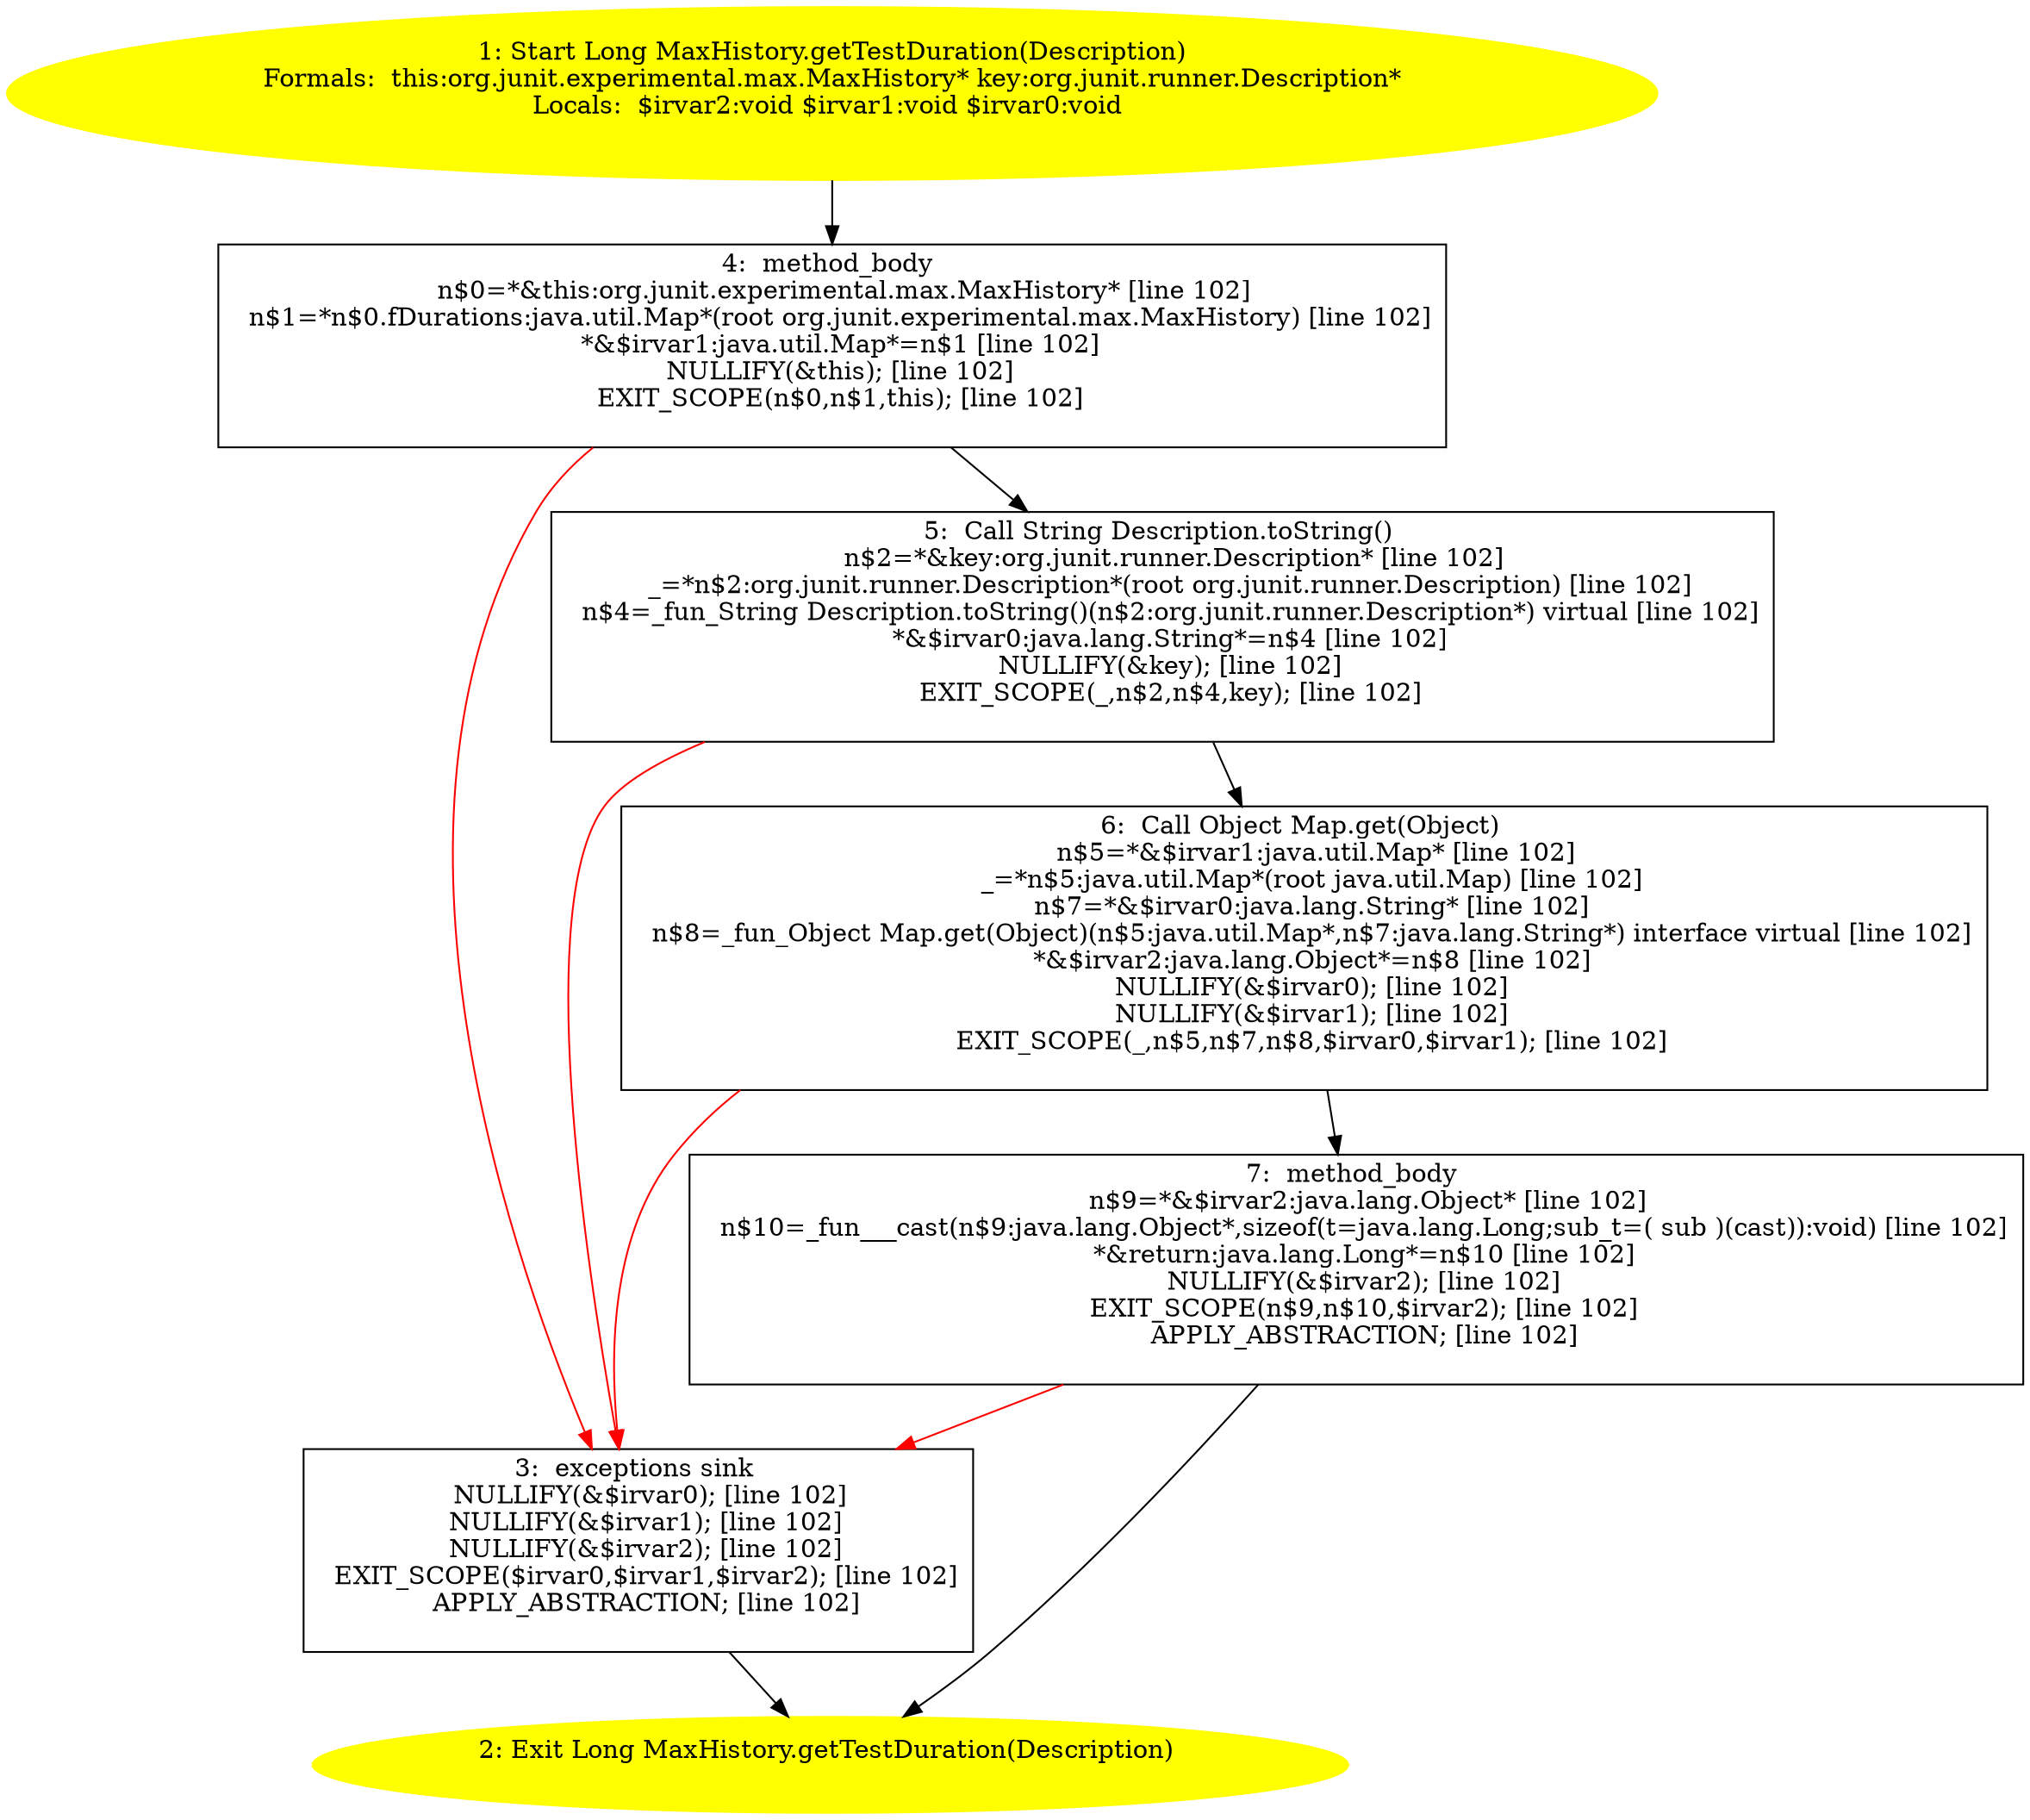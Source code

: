 /* @generated */
digraph cfg {
"org.junit.experimental.max.MaxHistory.getTestDuration(org.junit.runner.Description):java.lang.Long.17efd7f8d64679443590d4d9d3a0f241_1" [label="1: Start Long MaxHistory.getTestDuration(Description)\nFormals:  this:org.junit.experimental.max.MaxHistory* key:org.junit.runner.Description*\nLocals:  $irvar2:void $irvar1:void $irvar0:void \n  " color=yellow style=filled]
	

	 "org.junit.experimental.max.MaxHistory.getTestDuration(org.junit.runner.Description):java.lang.Long.17efd7f8d64679443590d4d9d3a0f241_1" -> "org.junit.experimental.max.MaxHistory.getTestDuration(org.junit.runner.Description):java.lang.Long.17efd7f8d64679443590d4d9d3a0f241_4" ;
"org.junit.experimental.max.MaxHistory.getTestDuration(org.junit.runner.Description):java.lang.Long.17efd7f8d64679443590d4d9d3a0f241_2" [label="2: Exit Long MaxHistory.getTestDuration(Description) \n  " color=yellow style=filled]
	

"org.junit.experimental.max.MaxHistory.getTestDuration(org.junit.runner.Description):java.lang.Long.17efd7f8d64679443590d4d9d3a0f241_3" [label="3:  exceptions sink \n   NULLIFY(&$irvar0); [line 102]\n  NULLIFY(&$irvar1); [line 102]\n  NULLIFY(&$irvar2); [line 102]\n  EXIT_SCOPE($irvar0,$irvar1,$irvar2); [line 102]\n  APPLY_ABSTRACTION; [line 102]\n " shape="box"]
	

	 "org.junit.experimental.max.MaxHistory.getTestDuration(org.junit.runner.Description):java.lang.Long.17efd7f8d64679443590d4d9d3a0f241_3" -> "org.junit.experimental.max.MaxHistory.getTestDuration(org.junit.runner.Description):java.lang.Long.17efd7f8d64679443590d4d9d3a0f241_2" ;
"org.junit.experimental.max.MaxHistory.getTestDuration(org.junit.runner.Description):java.lang.Long.17efd7f8d64679443590d4d9d3a0f241_4" [label="4:  method_body \n   n$0=*&this:org.junit.experimental.max.MaxHistory* [line 102]\n  n$1=*n$0.fDurations:java.util.Map*(root org.junit.experimental.max.MaxHistory) [line 102]\n  *&$irvar1:java.util.Map*=n$1 [line 102]\n  NULLIFY(&this); [line 102]\n  EXIT_SCOPE(n$0,n$1,this); [line 102]\n " shape="box"]
	

	 "org.junit.experimental.max.MaxHistory.getTestDuration(org.junit.runner.Description):java.lang.Long.17efd7f8d64679443590d4d9d3a0f241_4" -> "org.junit.experimental.max.MaxHistory.getTestDuration(org.junit.runner.Description):java.lang.Long.17efd7f8d64679443590d4d9d3a0f241_5" ;
	 "org.junit.experimental.max.MaxHistory.getTestDuration(org.junit.runner.Description):java.lang.Long.17efd7f8d64679443590d4d9d3a0f241_4" -> "org.junit.experimental.max.MaxHistory.getTestDuration(org.junit.runner.Description):java.lang.Long.17efd7f8d64679443590d4d9d3a0f241_3" [color="red" ];
"org.junit.experimental.max.MaxHistory.getTestDuration(org.junit.runner.Description):java.lang.Long.17efd7f8d64679443590d4d9d3a0f241_5" [label="5:  Call String Description.toString() \n   n$2=*&key:org.junit.runner.Description* [line 102]\n  _=*n$2:org.junit.runner.Description*(root org.junit.runner.Description) [line 102]\n  n$4=_fun_String Description.toString()(n$2:org.junit.runner.Description*) virtual [line 102]\n  *&$irvar0:java.lang.String*=n$4 [line 102]\n  NULLIFY(&key); [line 102]\n  EXIT_SCOPE(_,n$2,n$4,key); [line 102]\n " shape="box"]
	

	 "org.junit.experimental.max.MaxHistory.getTestDuration(org.junit.runner.Description):java.lang.Long.17efd7f8d64679443590d4d9d3a0f241_5" -> "org.junit.experimental.max.MaxHistory.getTestDuration(org.junit.runner.Description):java.lang.Long.17efd7f8d64679443590d4d9d3a0f241_6" ;
	 "org.junit.experimental.max.MaxHistory.getTestDuration(org.junit.runner.Description):java.lang.Long.17efd7f8d64679443590d4d9d3a0f241_5" -> "org.junit.experimental.max.MaxHistory.getTestDuration(org.junit.runner.Description):java.lang.Long.17efd7f8d64679443590d4d9d3a0f241_3" [color="red" ];
"org.junit.experimental.max.MaxHistory.getTestDuration(org.junit.runner.Description):java.lang.Long.17efd7f8d64679443590d4d9d3a0f241_6" [label="6:  Call Object Map.get(Object) \n   n$5=*&$irvar1:java.util.Map* [line 102]\n  _=*n$5:java.util.Map*(root java.util.Map) [line 102]\n  n$7=*&$irvar0:java.lang.String* [line 102]\n  n$8=_fun_Object Map.get(Object)(n$5:java.util.Map*,n$7:java.lang.String*) interface virtual [line 102]\n  *&$irvar2:java.lang.Object*=n$8 [line 102]\n  NULLIFY(&$irvar0); [line 102]\n  NULLIFY(&$irvar1); [line 102]\n  EXIT_SCOPE(_,n$5,n$7,n$8,$irvar0,$irvar1); [line 102]\n " shape="box"]
	

	 "org.junit.experimental.max.MaxHistory.getTestDuration(org.junit.runner.Description):java.lang.Long.17efd7f8d64679443590d4d9d3a0f241_6" -> "org.junit.experimental.max.MaxHistory.getTestDuration(org.junit.runner.Description):java.lang.Long.17efd7f8d64679443590d4d9d3a0f241_7" ;
	 "org.junit.experimental.max.MaxHistory.getTestDuration(org.junit.runner.Description):java.lang.Long.17efd7f8d64679443590d4d9d3a0f241_6" -> "org.junit.experimental.max.MaxHistory.getTestDuration(org.junit.runner.Description):java.lang.Long.17efd7f8d64679443590d4d9d3a0f241_3" [color="red" ];
"org.junit.experimental.max.MaxHistory.getTestDuration(org.junit.runner.Description):java.lang.Long.17efd7f8d64679443590d4d9d3a0f241_7" [label="7:  method_body \n   n$9=*&$irvar2:java.lang.Object* [line 102]\n  n$10=_fun___cast(n$9:java.lang.Object*,sizeof(t=java.lang.Long;sub_t=( sub )(cast)):void) [line 102]\n  *&return:java.lang.Long*=n$10 [line 102]\n  NULLIFY(&$irvar2); [line 102]\n  EXIT_SCOPE(n$9,n$10,$irvar2); [line 102]\n  APPLY_ABSTRACTION; [line 102]\n " shape="box"]
	

	 "org.junit.experimental.max.MaxHistory.getTestDuration(org.junit.runner.Description):java.lang.Long.17efd7f8d64679443590d4d9d3a0f241_7" -> "org.junit.experimental.max.MaxHistory.getTestDuration(org.junit.runner.Description):java.lang.Long.17efd7f8d64679443590d4d9d3a0f241_2" ;
	 "org.junit.experimental.max.MaxHistory.getTestDuration(org.junit.runner.Description):java.lang.Long.17efd7f8d64679443590d4d9d3a0f241_7" -> "org.junit.experimental.max.MaxHistory.getTestDuration(org.junit.runner.Description):java.lang.Long.17efd7f8d64679443590d4d9d3a0f241_3" [color="red" ];
}

